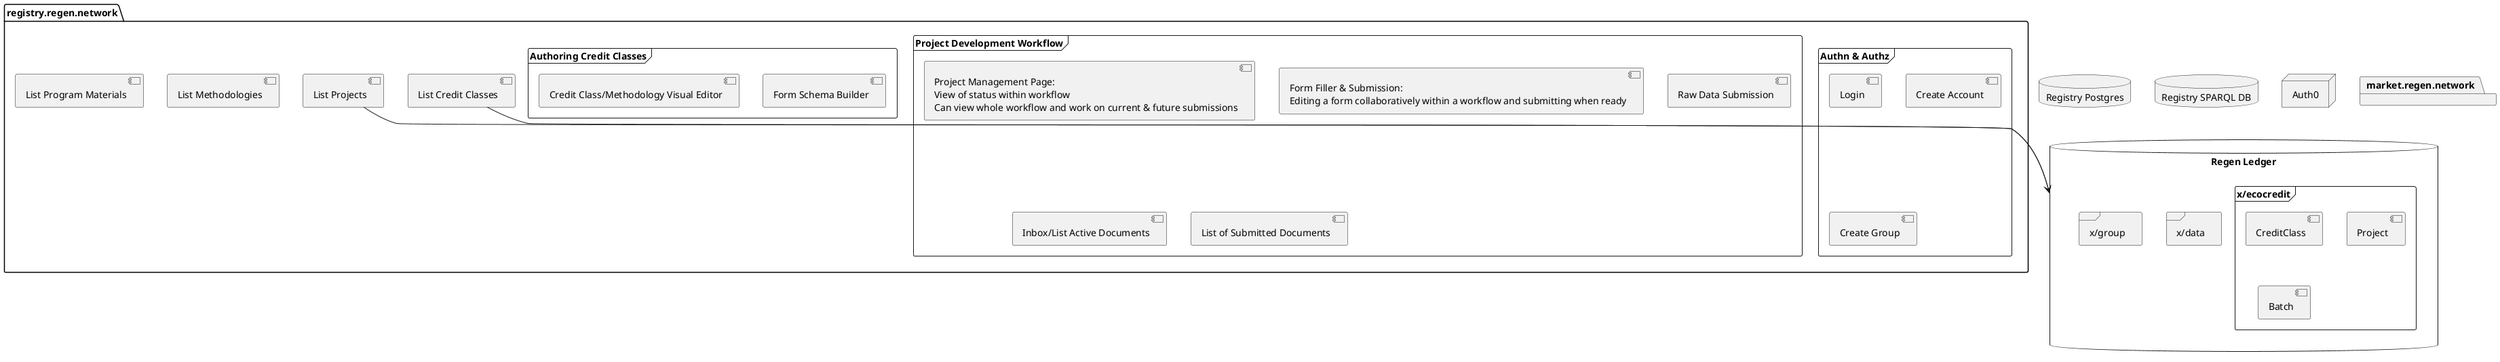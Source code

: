 @startuml

package "registry.regen.network" {
    frame "Authn & Authz" {
        component "Login"
        component "Create Account"
        component "Create Group"
    }
    component "List Credit Classes"
    component "List Projects"
    component "List Methodologies"
    component "List Program Materials"
    frame "Project Development Workflow" {
      component "Project Management Page:\nView of status within workflow\nCan view whole workflow and work on current & future submissions"
      component "Form Filler & Submission:\nEditing a form collaboratively within a workflow and submitting when ready"
      component "Raw Data Submission"
      component "Inbox/List Active Documents"
      component "List of Submitted Documents"
    }
    frame "Authoring Credit Classes"{
      component "Form Schema Builder"
      component "Credit Class/Methodology Visual Editor"
    }
}
"List Credit Classes" --> "Regen Ledger"
"List Projects" --> "Regen Ledger"

database "Regen Ledger" {
    frame "x/ecocredit" {
        component "CreditClass"
        component "Project"
        component "Batch"
    }

    frame "x/data" {
    }

    frame "x/group" {
    }
}

database "Registry Postgres" {

}

database "Registry SPARQL DB" {
}

node "Auth0" {
}

package "market.regen.network" {
}

@enduml